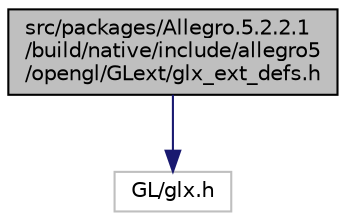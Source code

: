 digraph "src/packages/Allegro.5.2.2.1/build/native/include/allegro5/opengl/GLext/glx_ext_defs.h"
{
  edge [fontname="Helvetica",fontsize="10",labelfontname="Helvetica",labelfontsize="10"];
  node [fontname="Helvetica",fontsize="10",shape=record];
  Node0 [label="src/packages/Allegro.5.2.2.1\l/build/native/include/allegro5\l/opengl/GLext/glx_ext_defs.h",height=0.2,width=0.4,color="black", fillcolor="grey75", style="filled", fontcolor="black"];
  Node0 -> Node1 [color="midnightblue",fontsize="10",style="solid",fontname="Helvetica"];
  Node1 [label="GL/glx.h",height=0.2,width=0.4,color="grey75", fillcolor="white", style="filled"];
}
